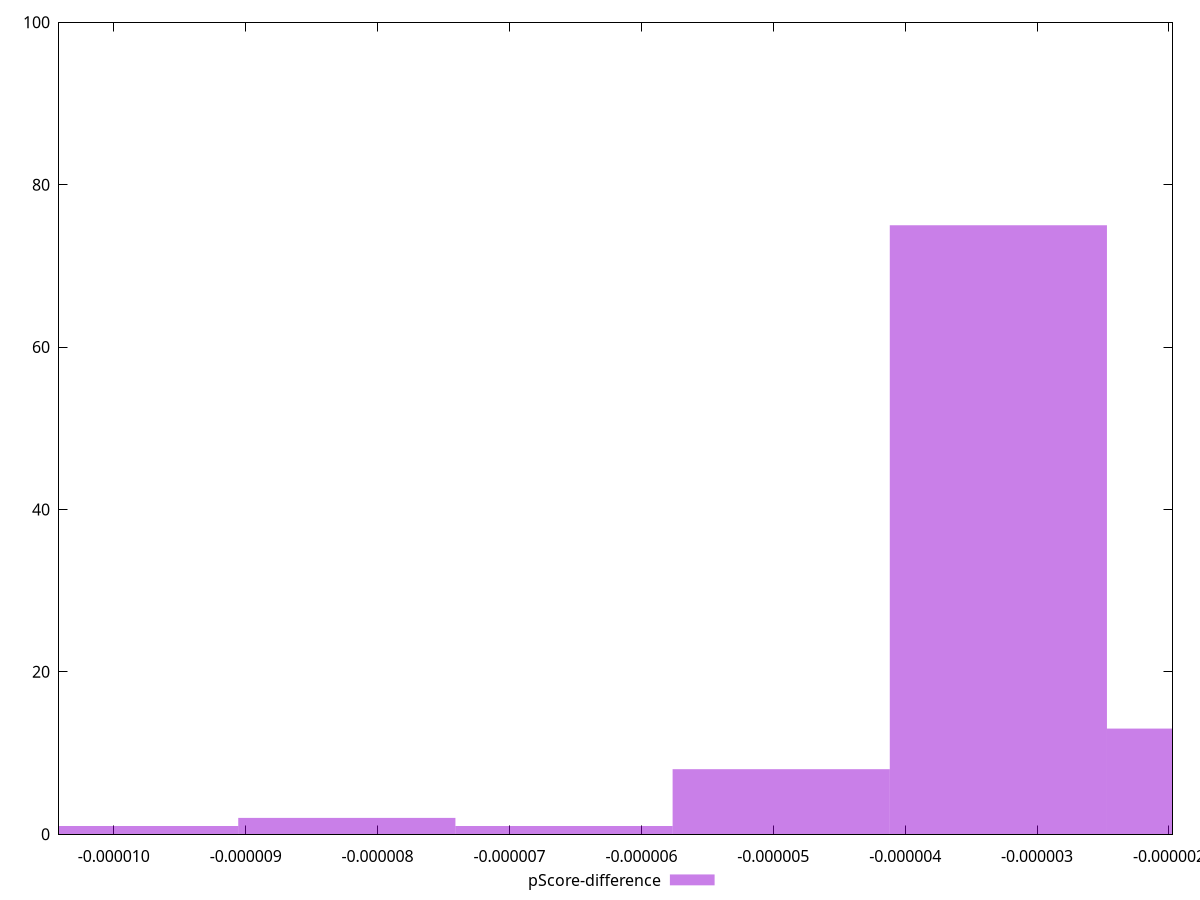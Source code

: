 reset

$pScoreDifference <<EOF
-0.000004939962357056071 8
-0.0000032933082380373803 75
-0.0000016466541190186902 13
-0.000006586616476074761 1
-0.00000823327059509345 2
-0.000009879924714112142 1
EOF

set key outside below
set boxwidth 0.0000016466541190186902
set xrange [-0.00001041567715776015:-0.000001972999951083132]
set yrange [0:100]
set trange [0:100]
set style fill transparent solid 0.5 noborder
set terminal svg size 640, 490 enhanced background rgb 'white'
set output "report_00018_2021-02-10T15-25-16.877Z/bootup-time/samples/pages+cached+noadtech+nomedia+nocss/pScore-difference/histogram.svg"

plot $pScoreDifference title "pScore-difference" with boxes

reset
